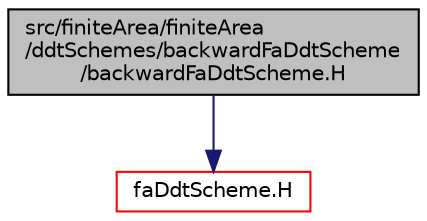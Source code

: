 digraph "src/finiteArea/finiteArea/ddtSchemes/backwardFaDdtScheme/backwardFaDdtScheme.H"
{
  bgcolor="transparent";
  edge [fontname="Helvetica",fontsize="10",labelfontname="Helvetica",labelfontsize="10"];
  node [fontname="Helvetica",fontsize="10",shape=record];
  Node1 [label="src/finiteArea/finiteArea\l/ddtSchemes/backwardFaDdtScheme\l/backwardFaDdtScheme.H",height=0.2,width=0.4,color="black", fillcolor="grey75", style="filled" fontcolor="black"];
  Node1 -> Node2 [color="midnightblue",fontsize="10",style="solid",fontname="Helvetica"];
  Node2 [label="faDdtScheme.H",height=0.2,width=0.4,color="red",URL="$faDdtScheme_8H.html"];
}
